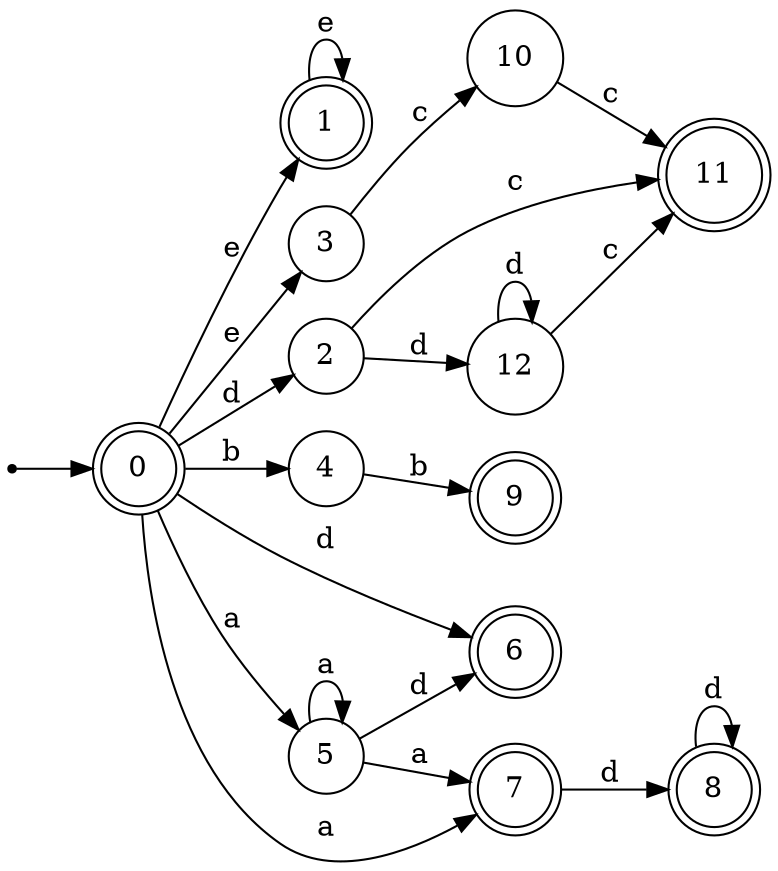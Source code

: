 digraph finite_state_machine {
rankdir=LR;
size="20,20";
node [shape = point]; "dummy0"
node [shape = doublecircle]; "0";"dummy0" -> "0";
node [shape = doublecircle]; "1";node [shape = circle]; "2";
node [shape = circle]; "3";
node [shape = circle]; "4";
node [shape = circle]; "5";
node [shape = doublecircle]; "6";node [shape = doublecircle]; "7";node [shape = doublecircle]; "8";node [shape = doublecircle]; "9";node [shape = circle]; "10";
node [shape = doublecircle]; "11";node [shape = circle]; "12";
"0" -> "1" [label = "e"];
 "0" -> "3" [label = "e"];
 "0" -> "2" [label = "d"];
 "0" -> "6" [label = "d"];
 "0" -> "4" [label = "b"];
 "0" -> "5" [label = "a"];
 "0" -> "7" [label = "a"];
 "7" -> "8" [label = "d"];
 "8" -> "8" [label = "d"];
 "5" -> "5" [label = "a"];
 "5" -> "7" [label = "a"];
 "5" -> "6" [label = "d"];
 "4" -> "9" [label = "b"];
 "3" -> "10" [label = "c"];
 "10" -> "11" [label = "c"];
 "2" -> "12" [label = "d"];
 "2" -> "11" [label = "c"];
 "12" -> "12" [label = "d"];
 "12" -> "11" [label = "c"];
 "1" -> "1" [label = "e"];
 }
